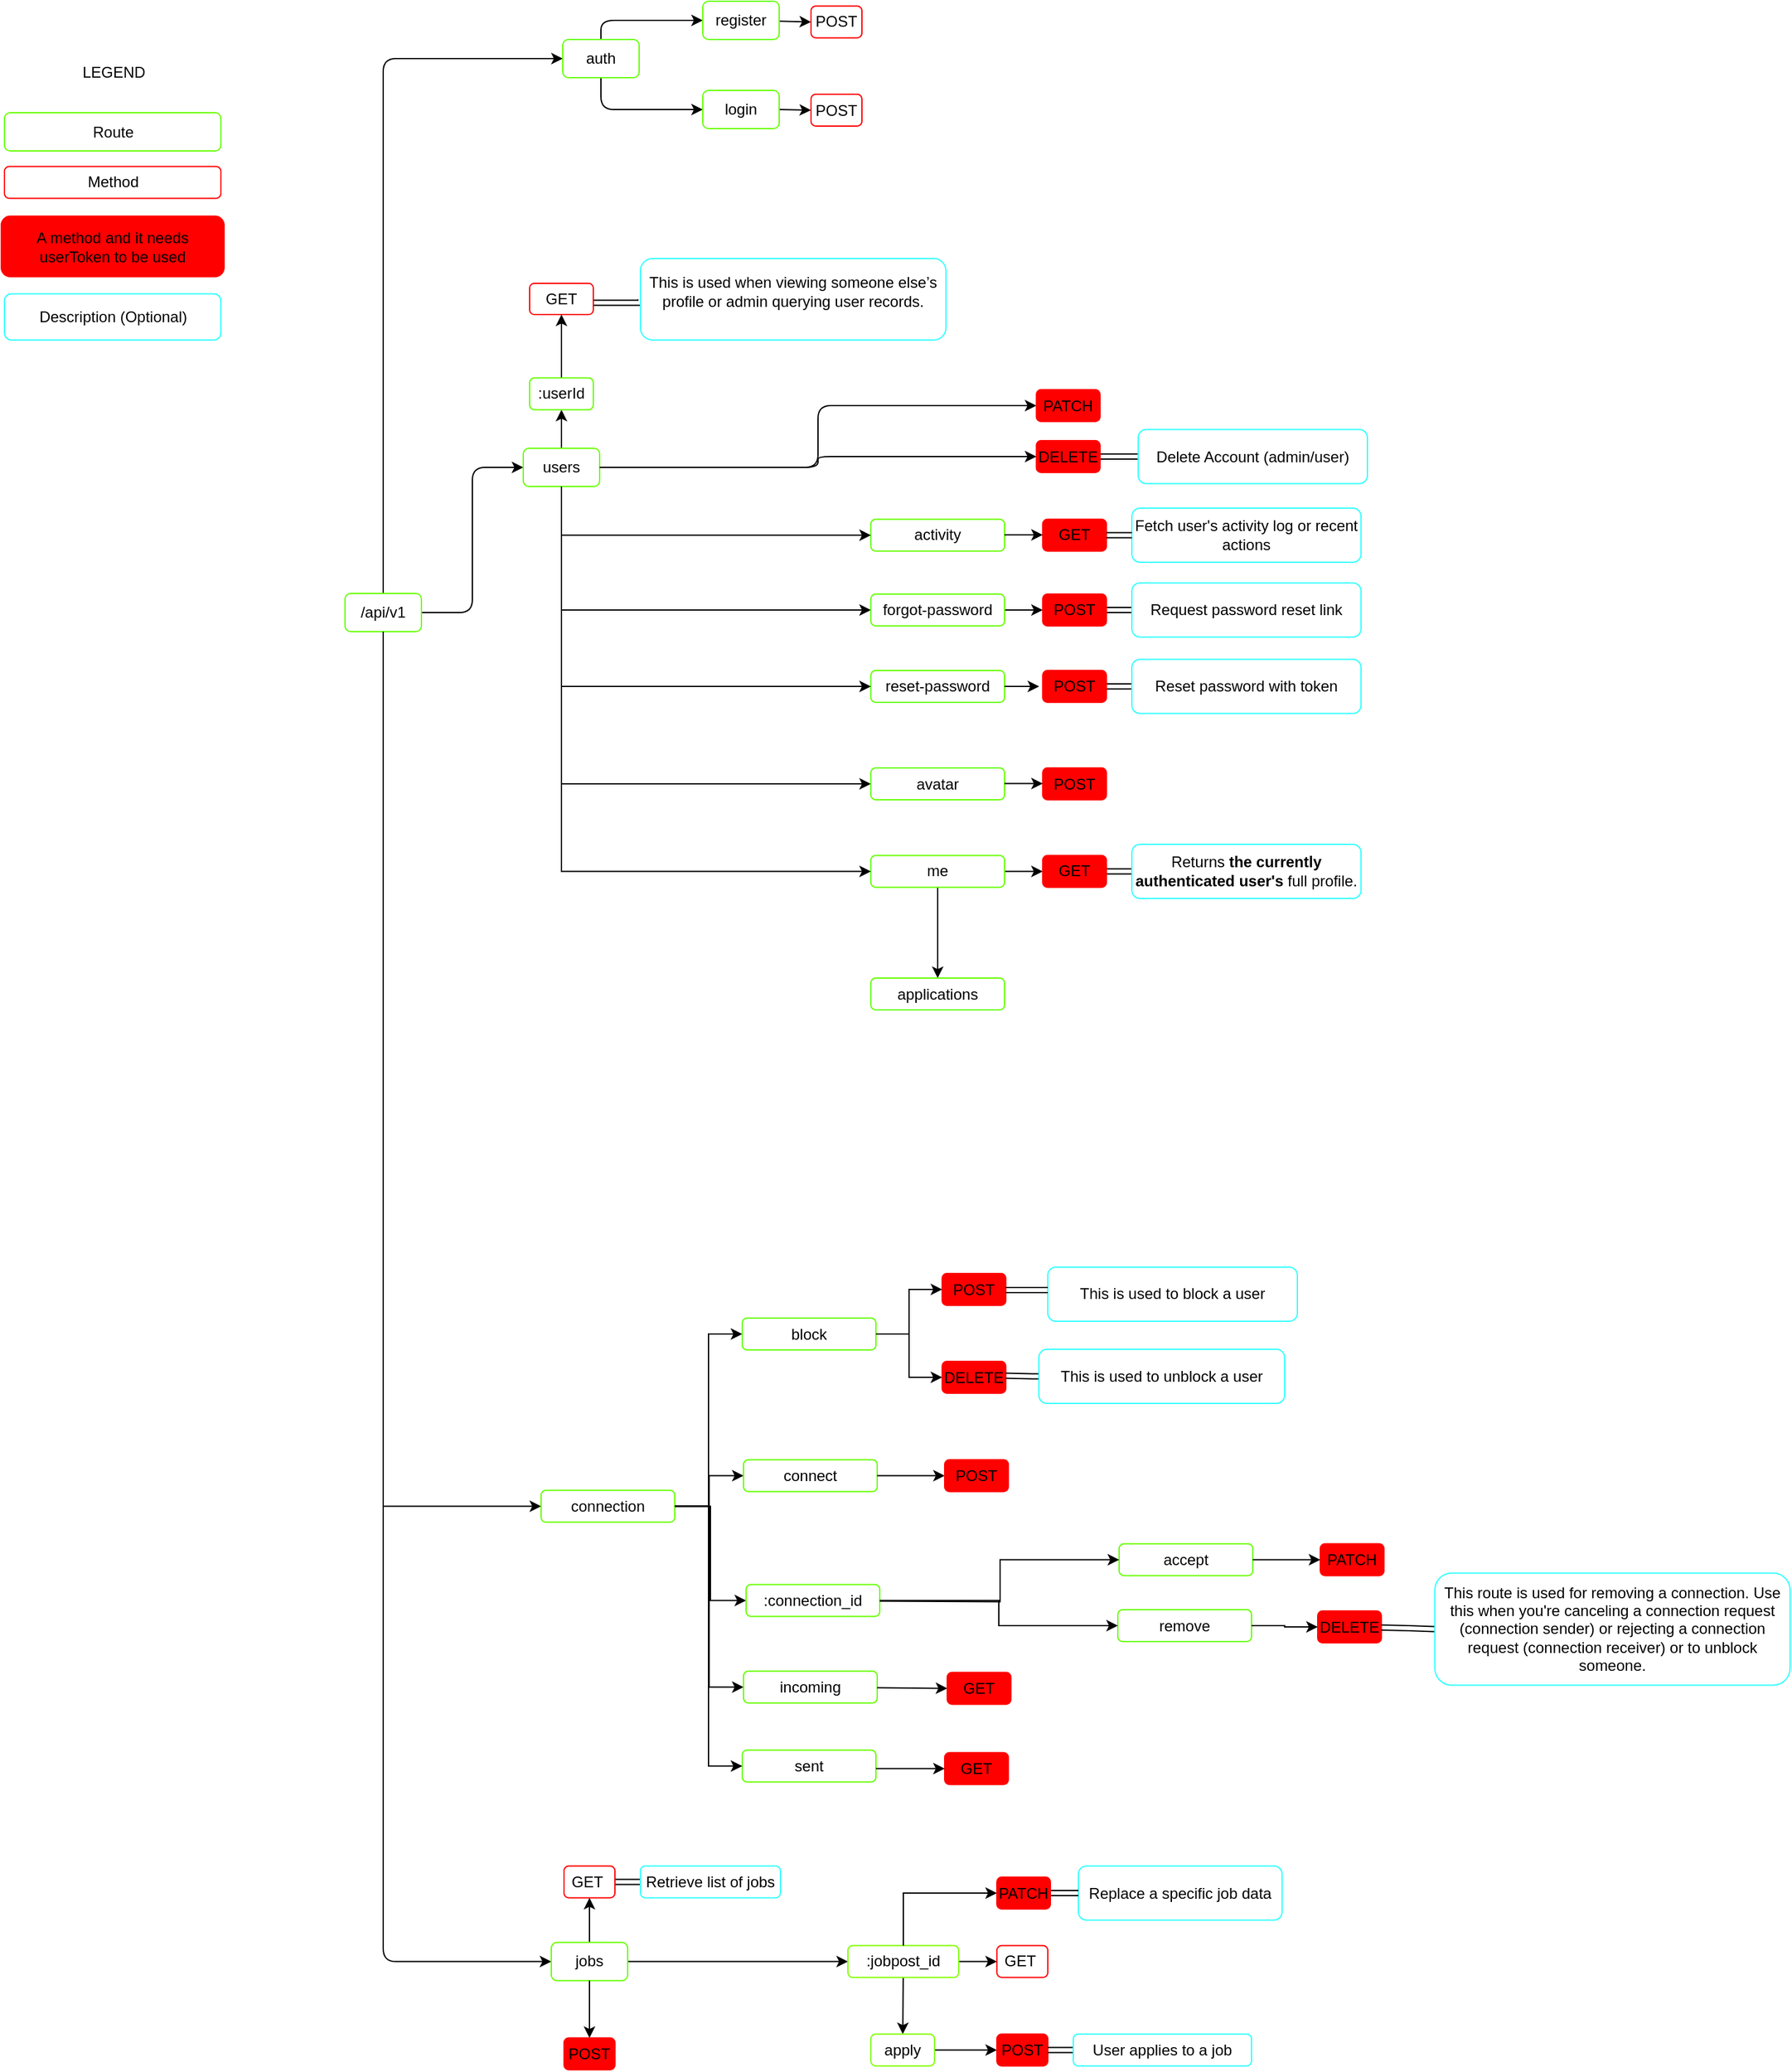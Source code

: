 <mxfile version="28.0.4">
  <diagram id="FDFD36CgAtV6o2mxxV2y" name="v1">
    <mxGraphModel dx="1288" dy="642" grid="0" gridSize="10" guides="1" tooltips="1" connect="1" arrows="1" fold="1" page="1" pageScale="1" pageWidth="1100" pageHeight="850" background="none" math="0" shadow="0">
      <root>
        <mxCell id="0" />
        <mxCell id="1" parent="0" />
        <mxCell id="7" value="" style="edgeStyle=orthogonalEdgeStyle;html=1;fontStyle=0;entryX=0;entryY=0.5;entryDx=0;entryDy=0;" parent="1" source="9" target="10" edge="1">
          <mxGeometry relative="1" as="geometry" />
        </mxCell>
        <mxCell id="8" style="edgeStyle=orthogonalEdgeStyle;html=1;entryX=0;entryY=0.5;entryDx=0;entryDy=0;exitX=0.5;exitY=1;exitDx=0;exitDy=0;fontStyle=0;" parent="1" source="9" target="11" edge="1">
          <mxGeometry relative="1" as="geometry" />
        </mxCell>
        <mxCell id="15" value="" style="edgeStyle=orthogonalEdgeStyle;html=1;exitX=0.5;exitY=0;exitDx=0;exitDy=0;entryX=0;entryY=0.5;entryDx=0;entryDy=0;fontStyle=0;" parent="1" source="9" target="14" edge="1">
          <mxGeometry relative="1" as="geometry" />
        </mxCell>
        <mxCell id="9" value="/api/v1" style="rounded=1;whiteSpace=wrap;html=1;strokeColor=#65FF00;fontStyle=0;" parent="1" vertex="1">
          <mxGeometry x="836" y="1018" width="60" height="30" as="geometry" />
        </mxCell>
        <mxCell id="iW4W0P-OppsEhK05owAz-121" value="" style="edgeStyle=orthogonalEdgeStyle;rounded=0;orthogonalLoop=1;jettySize=auto;html=1;" parent="1" source="10" target="iW4W0P-OppsEhK05owAz-119" edge="1">
          <mxGeometry relative="1" as="geometry" />
        </mxCell>
        <mxCell id="m2tScSyhQQKVC9vZuVkj-111" style="edgeStyle=orthogonalEdgeStyle;rounded=0;orthogonalLoop=1;jettySize=auto;html=1;entryX=0;entryY=0.5;entryDx=0;entryDy=0;exitX=0.5;exitY=1;exitDx=0;exitDy=0;" parent="1" source="9" target="m2tScSyhQQKVC9vZuVkj-110" edge="1">
          <mxGeometry relative="1" as="geometry" />
        </mxCell>
        <mxCell id="10" value="users" style="rounded=1;whiteSpace=wrap;html=1;strokeColor=#65FF00;fontStyle=0;" parent="1" vertex="1">
          <mxGeometry x="976" y="904" width="60" height="30" as="geometry" />
        </mxCell>
        <mxCell id="87" style="edgeStyle=orthogonalEdgeStyle;html=1;entryX=0.5;entryY=1;entryDx=0;entryDy=0;exitX=0.5;exitY=0;exitDx=0;exitDy=0;fontStyle=0;" parent="1" source="11" target="83" edge="1">
          <mxGeometry relative="1" as="geometry" />
        </mxCell>
        <mxCell id="89" style="edgeStyle=orthogonalEdgeStyle;html=1;entryX=0;entryY=0.5;entryDx=0;entryDy=0;fontStyle=0;" parent="1" source="11" target="88" edge="1">
          <mxGeometry relative="1" as="geometry" />
        </mxCell>
        <mxCell id="11" value="jobs" style="rounded=1;whiteSpace=wrap;html=1;strokeColor=#65FF00;fontStyle=0;" parent="1" vertex="1">
          <mxGeometry x="998" y="2077.25" width="60" height="30" as="geometry" />
        </mxCell>
        <mxCell id="59" value="" style="edgeStyle=orthogonalEdgeStyle;html=1;fontStyle=0;exitX=0.5;exitY=0;exitDx=0;exitDy=0;" parent="1" source="14" target="58" edge="1">
          <mxGeometry relative="1" as="geometry" />
        </mxCell>
        <mxCell id="61" value="" style="edgeStyle=orthogonalEdgeStyle;html=1;exitX=0.5;exitY=1;exitDx=0;exitDy=0;entryX=0;entryY=0.5;entryDx=0;entryDy=0;fontStyle=0;" parent="1" source="14" target="60" edge="1">
          <mxGeometry relative="1" as="geometry" />
        </mxCell>
        <mxCell id="14" value="auth" style="rounded=1;whiteSpace=wrap;html=1;strokeColor=#65FF00;fontStyle=0;" parent="1" vertex="1">
          <mxGeometry x="1007" y="583" width="60" height="30" as="geometry" />
        </mxCell>
        <mxCell id="27" style="edgeStyle=orthogonalEdgeStyle;html=1;entryX=0;entryY=0.5;entryDx=0;entryDy=0;exitX=1;exitY=0.5;exitDx=0;exitDy=0;fontStyle=0;" parent="1" source="10" target="24" edge="1">
          <mxGeometry relative="1" as="geometry" />
        </mxCell>
        <mxCell id="Y0pdC-1RMZM0bYmB5sbG-111" style="edgeStyle=orthogonalEdgeStyle;rounded=0;orthogonalLoop=1;jettySize=auto;html=1;entryX=0;entryY=0.5;entryDx=0;entryDy=0;exitX=0.5;exitY=1;exitDx=0;exitDy=0;" parent="1" source="10" target="Y0pdC-1RMZM0bYmB5sbG-110" edge="1">
          <mxGeometry relative="1" as="geometry" />
        </mxCell>
        <mxCell id="iW4W0P-OppsEhK05owAz-115" style="edgeStyle=orthogonalEdgeStyle;rounded=0;orthogonalLoop=1;jettySize=auto;html=1;entryX=0;entryY=0.5;entryDx=0;entryDy=0;exitX=0.5;exitY=1;exitDx=0;exitDy=0;" parent="1" source="10" target="iW4W0P-OppsEhK05owAz-110" edge="1">
          <mxGeometry relative="1" as="geometry" />
        </mxCell>
        <mxCell id="24" value="PATCH" style="whiteSpace=wrap;html=1;rounded=1;strokeColor=#FF0000;fontStyle=0;fillColor=#FF0000;" parent="1" vertex="1">
          <mxGeometry x="1379" y="858" width="50" height="25" as="geometry" />
        </mxCell>
        <mxCell id="Y0pdC-1RMZM0bYmB5sbG-114" value="" style="edgeStyle=orthogonalEdgeStyle;rounded=0;orthogonalLoop=1;jettySize=auto;html=1;shape=link;" parent="1" source="30" target="Y0pdC-1RMZM0bYmB5sbG-113" edge="1">
          <mxGeometry relative="1" as="geometry" />
        </mxCell>
        <mxCell id="30" value="DELETE" style="whiteSpace=wrap;html=1;rounded=1;strokeColor=#FF0000;fontStyle=0;fillColor=#FF0000;" parent="1" vertex="1">
          <mxGeometry x="1379" y="898" width="50" height="25" as="geometry" />
        </mxCell>
        <mxCell id="33" style="edgeStyle=orthogonalEdgeStyle;html=1;entryX=0;entryY=0.5;entryDx=0;entryDy=0;exitX=1;exitY=0.5;exitDx=0;exitDy=0;fontStyle=0;" parent="1" source="10" target="30" edge="1">
          <mxGeometry relative="1" as="geometry">
            <mxPoint x="1271" y="787.75" as="sourcePoint" />
            <mxPoint x="1326" y="822.75" as="targetPoint" />
          </mxGeometry>
        </mxCell>
        <mxCell id="34" value="Route" style="rounded=1;whiteSpace=wrap;html=1;strokeColor=#65FF00;fontStyle=0;flipV=0;" parent="1" vertex="1">
          <mxGeometry x="568.5" y="640.5" width="170" height="30" as="geometry" />
        </mxCell>
        <mxCell id="35" value="&lt;span&gt;Method&lt;/span&gt;" style="whiteSpace=wrap;html=1;rounded=1;strokeColor=#FF0000;fontStyle=0;flipV=0;" parent="1" vertex="1">
          <mxGeometry x="568.5" y="682.75" width="170" height="25" as="geometry" />
        </mxCell>
        <mxCell id="38" value="Description (Optional)" style="whiteSpace=wrap;html=1;rounded=1;strokeColor=#33FFFF;fontStyle=0;flipV=0;" parent="1" vertex="1">
          <mxGeometry x="568.5" y="782.75" width="170" height="36.25" as="geometry" />
        </mxCell>
        <mxCell id="74" style="edgeStyle=none;html=1;entryX=0;entryY=0.5;entryDx=0;entryDy=0;fontStyle=0;" parent="1" source="58" target="63" edge="1">
          <mxGeometry relative="1" as="geometry" />
        </mxCell>
        <mxCell id="58" value="register" style="rounded=1;whiteSpace=wrap;html=1;strokeColor=#65FF00;fontStyle=0;" parent="1" vertex="1">
          <mxGeometry x="1117" y="553" width="60" height="30" as="geometry" />
        </mxCell>
        <mxCell id="75" style="edgeStyle=none;html=1;exitX=1;exitY=0.5;exitDx=0;exitDy=0;entryX=0;entryY=0.5;entryDx=0;entryDy=0;fontStyle=0;" parent="1" source="60" target="71" edge="1">
          <mxGeometry relative="1" as="geometry" />
        </mxCell>
        <mxCell id="60" value="login" style="rounded=1;whiteSpace=wrap;html=1;strokeColor=#65FF00;fontStyle=0;" parent="1" vertex="1">
          <mxGeometry x="1117" y="623" width="60" height="30" as="geometry" />
        </mxCell>
        <mxCell id="63" value="&lt;span&gt;POST&lt;/span&gt;" style="whiteSpace=wrap;html=1;rounded=1;strokeColor=#FF0000;fontStyle=0;" parent="1" vertex="1">
          <mxGeometry x="1202" y="556.75" width="40" height="25" as="geometry" />
        </mxCell>
        <mxCell id="71" value="&lt;span&gt;POST&lt;/span&gt;" style="whiteSpace=wrap;html=1;rounded=1;strokeColor=#FF0000;fontStyle=0;" parent="1" vertex="1">
          <mxGeometry x="1202" y="626" width="40" height="25" as="geometry" />
        </mxCell>
        <mxCell id="76" value="&lt;span&gt;A method and it needs userToken to be used&lt;/span&gt;" style="whiteSpace=wrap;html=1;rounded=1;strokeColor=#FF0000;fillColor=#FF0000;fontStyle=0;flipV=0;" parent="1" vertex="1">
          <mxGeometry x="566" y="721.75" width="175" height="47.5" as="geometry" />
        </mxCell>
        <mxCell id="82" value="" style="edgeStyle=none;html=1;shape=link;fontStyle=0;" parent="1" source="83" target="84" edge="1">
          <mxGeometry relative="1" as="geometry" />
        </mxCell>
        <mxCell id="83" value="&lt;span&gt;GET&amp;nbsp;&lt;/span&gt;" style="whiteSpace=wrap;html=1;rounded=1;strokeColor=#FF0000;fontStyle=0;" parent="1" vertex="1">
          <mxGeometry x="1008" y="2017.25" width="40" height="25" as="geometry" />
        </mxCell>
        <mxCell id="84" value="Retrieve list of jobs" style="whiteSpace=wrap;html=1;rounded=1;strokeColor=#33FFFF;fontStyle=0;" parent="1" vertex="1">
          <mxGeometry x="1068" y="2017.25" width="110" height="25" as="geometry" />
        </mxCell>
        <mxCell id="94" style="edgeStyle=none;html=1;entryX=0;entryY=0.5;entryDx=0;entryDy=0;fontStyle=0;" parent="1" source="88" target="92" edge="1">
          <mxGeometry relative="1" as="geometry" />
        </mxCell>
        <mxCell id="106" value="" style="edgeStyle=none;html=1;fontStyle=0;" parent="1" source="88" target="104" edge="1">
          <mxGeometry relative="1" as="geometry" />
        </mxCell>
        <mxCell id="88" value="&lt;span&gt;:jobpost_id&lt;/span&gt;" style="whiteSpace=wrap;html=1;rounded=1;strokeColor=#80FF00;fontStyle=0;" parent="1" vertex="1">
          <mxGeometry x="1231" y="2079.75" width="87" height="25" as="geometry" />
        </mxCell>
        <mxCell id="92" value="&lt;span&gt;GET&amp;nbsp;&lt;/span&gt;" style="whiteSpace=wrap;html=1;rounded=1;strokeColor=#FF0000;fontStyle=0;" parent="1" vertex="1">
          <mxGeometry x="1348" y="2079.75" width="40" height="25" as="geometry" />
        </mxCell>
        <mxCell id="110" value="" style="edgeStyle=none;html=1;entryX=0;entryY=0.5;entryDx=0;entryDy=0;" parent="1" source="104" target="107" edge="1">
          <mxGeometry relative="1" as="geometry" />
        </mxCell>
        <mxCell id="104" value="apply" style="whiteSpace=wrap;html=1;rounded=1;strokeColor=#80FF00;fontStyle=0;" parent="1" vertex="1">
          <mxGeometry x="1249" y="2149.25" width="50" height="25" as="geometry" />
        </mxCell>
        <mxCell id="107" value="&lt;span&gt;POST&lt;/span&gt;" style="whiteSpace=wrap;html=1;rounded=1;strokeColor=#FF0000;fontStyle=0;fillColor=#FF0000;" parent="1" vertex="1">
          <mxGeometry x="1348" y="2149.25" width="40" height="25" as="geometry" />
        </mxCell>
        <mxCell id="108" value="" style="edgeStyle=none;html=1;shape=link;fontStyle=0;" parent="1" source="107" target="109" edge="1">
          <mxGeometry relative="1" as="geometry" />
        </mxCell>
        <mxCell id="109" value="User applies to a job" style="whiteSpace=wrap;html=1;rounded=1;strokeColor=#33FFFF;fontStyle=0;" parent="1" vertex="1">
          <mxGeometry x="1408" y="2149.25" width="140" height="25" as="geometry" />
        </mxCell>
        <mxCell id="XLNQ2adCplrDvRkqyqyV-127" value="LEGEND" style="text;html=1;align=center;verticalAlign=middle;resizable=0;points=[];autosize=1;strokeColor=none;fillColor=none;" parent="1" vertex="1">
          <mxGeometry x="618.5" y="594" width="70" height="30" as="geometry" />
        </mxCell>
        <mxCell id="Y0pdC-1RMZM0bYmB5sbG-129" style="edgeStyle=orthogonalEdgeStyle;rounded=0;orthogonalLoop=1;jettySize=auto;html=1;exitX=1;exitY=0.5;exitDx=0;exitDy=0;entryX=0;entryY=0.5;entryDx=0;entryDy=0;" parent="1" source="Y0pdC-1RMZM0bYmB5sbG-110" target="Y0pdC-1RMZM0bYmB5sbG-120" edge="1">
          <mxGeometry relative="1" as="geometry" />
        </mxCell>
        <mxCell id="Y0pdC-1RMZM0bYmB5sbG-110" value="forgot-password" style="whiteSpace=wrap;html=1;rounded=1;strokeColor=#65FF00;fontStyle=0;" parent="1" vertex="1">
          <mxGeometry x="1249" y="1018.5" width="105" height="25" as="geometry" />
        </mxCell>
        <mxCell id="Y0pdC-1RMZM0bYmB5sbG-113" value="Delete Account (admin/user)" style="whiteSpace=wrap;html=1;rounded=1;strokeColor=#33FFFF;fontStyle=0;" parent="1" vertex="1">
          <mxGeometry x="1459" y="889.25" width="180" height="42.5" as="geometry" />
        </mxCell>
        <mxCell id="Y0pdC-1RMZM0bYmB5sbG-115" value="reset-password" style="whiteSpace=wrap;html=1;rounded=1;strokeColor=#65FF00;fontStyle=0;" parent="1" vertex="1">
          <mxGeometry x="1249" y="1078.5" width="105" height="25" as="geometry" />
        </mxCell>
        <mxCell id="Y0pdC-1RMZM0bYmB5sbG-116" style="edgeStyle=orthogonalEdgeStyle;rounded=0;orthogonalLoop=1;jettySize=auto;html=1;entryX=0;entryY=0.5;entryDx=0;entryDy=0;exitX=0.5;exitY=1;exitDx=0;exitDy=0;" parent="1" source="10" target="Y0pdC-1RMZM0bYmB5sbG-115" edge="1">
          <mxGeometry relative="1" as="geometry">
            <mxPoint x="1236" y="787" as="sourcePoint" />
          </mxGeometry>
        </mxCell>
        <mxCell id="Y0pdC-1RMZM0bYmB5sbG-132" style="edgeStyle=orthogonalEdgeStyle;rounded=0;orthogonalLoop=1;jettySize=auto;html=1;entryX=0;entryY=0.5;entryDx=0;entryDy=0;" parent="1" source="Y0pdC-1RMZM0bYmB5sbG-117" target="Y0pdC-1RMZM0bYmB5sbG-126" edge="1">
          <mxGeometry relative="1" as="geometry" />
        </mxCell>
        <mxCell id="0CuHHsME7tVrbYeCwLk--166" value="" style="edgeStyle=orthogonalEdgeStyle;rounded=0;orthogonalLoop=1;jettySize=auto;html=1;" edge="1" parent="1" source="Y0pdC-1RMZM0bYmB5sbG-117" target="0CuHHsME7tVrbYeCwLk--165">
          <mxGeometry relative="1" as="geometry" />
        </mxCell>
        <mxCell id="Y0pdC-1RMZM0bYmB5sbG-117" value="me" style="whiteSpace=wrap;html=1;rounded=1;strokeColor=#65FF00;fontStyle=0;" parent="1" vertex="1">
          <mxGeometry x="1249" y="1223.75" width="105" height="25" as="geometry" />
        </mxCell>
        <mxCell id="Y0pdC-1RMZM0bYmB5sbG-118" style="edgeStyle=orthogonalEdgeStyle;rounded=0;orthogonalLoop=1;jettySize=auto;html=1;entryX=0;entryY=0.5;entryDx=0;entryDy=0;exitX=0.5;exitY=1;exitDx=0;exitDy=0;" parent="1" source="10" target="Y0pdC-1RMZM0bYmB5sbG-117" edge="1">
          <mxGeometry relative="1" as="geometry">
            <mxPoint x="1226" y="834" as="sourcePoint" />
          </mxGeometry>
        </mxCell>
        <mxCell id="Y0pdC-1RMZM0bYmB5sbG-119" value="" style="edgeStyle=orthogonalEdgeStyle;rounded=0;orthogonalLoop=1;jettySize=auto;html=1;shape=link;" parent="1" source="Y0pdC-1RMZM0bYmB5sbG-120" target="Y0pdC-1RMZM0bYmB5sbG-121" edge="1">
          <mxGeometry relative="1" as="geometry" />
        </mxCell>
        <mxCell id="Y0pdC-1RMZM0bYmB5sbG-120" value="POST" style="whiteSpace=wrap;html=1;rounded=1;strokeColor=#FF0000;fontStyle=0;fillColor=#FF0000;" parent="1" vertex="1">
          <mxGeometry x="1384" y="1018.5" width="50" height="25" as="geometry" />
        </mxCell>
        <mxCell id="Y0pdC-1RMZM0bYmB5sbG-121" value="Request password reset link" style="whiteSpace=wrap;html=1;rounded=1;strokeColor=#33FFFF;fontStyle=0;" parent="1" vertex="1">
          <mxGeometry x="1454" y="1009.75" width="180" height="42.5" as="geometry" />
        </mxCell>
        <mxCell id="Y0pdC-1RMZM0bYmB5sbG-122" value="" style="edgeStyle=orthogonalEdgeStyle;rounded=0;orthogonalLoop=1;jettySize=auto;html=1;shape=link;" parent="1" source="Y0pdC-1RMZM0bYmB5sbG-123" target="Y0pdC-1RMZM0bYmB5sbG-124" edge="1">
          <mxGeometry relative="1" as="geometry" />
        </mxCell>
        <mxCell id="Y0pdC-1RMZM0bYmB5sbG-123" value="POST" style="whiteSpace=wrap;html=1;rounded=1;strokeColor=#FF0000;fontStyle=0;fillColor=#FF0000;" parent="1" vertex="1">
          <mxGeometry x="1384" y="1078.5" width="50" height="25" as="geometry" />
        </mxCell>
        <mxCell id="Y0pdC-1RMZM0bYmB5sbG-124" value="&lt;table&gt;&lt;tbody&gt;&lt;tr data-end=&quot;2003&quot; data-start=&quot;1920&quot;&gt;&lt;td data-end=&quot;2003&quot; data-start=&quot;1960&quot; data-col-size=&quot;md&quot;&gt;Reset password with token&lt;/td&gt;&lt;/tr&gt;&lt;/tbody&gt;&lt;/table&gt;" style="whiteSpace=wrap;html=1;rounded=1;strokeColor=#33FFFF;fontStyle=0;" parent="1" vertex="1">
          <mxGeometry x="1454" y="1069.75" width="180" height="42.5" as="geometry" />
        </mxCell>
        <mxCell id="Y0pdC-1RMZM0bYmB5sbG-125" value="" style="edgeStyle=orthogonalEdgeStyle;rounded=0;orthogonalLoop=1;jettySize=auto;html=1;shape=link;" parent="1" source="Y0pdC-1RMZM0bYmB5sbG-126" target="Y0pdC-1RMZM0bYmB5sbG-127" edge="1">
          <mxGeometry relative="1" as="geometry" />
        </mxCell>
        <mxCell id="Y0pdC-1RMZM0bYmB5sbG-126" value="GET" style="whiteSpace=wrap;html=1;rounded=1;strokeColor=#FF0000;fontStyle=0;fillColor=#FF0000;" parent="1" vertex="1">
          <mxGeometry x="1384" y="1223.75" width="50" height="25" as="geometry" />
        </mxCell>
        <mxCell id="Y0pdC-1RMZM0bYmB5sbG-127" value="&lt;p data-end=&quot;313&quot; data-start=&quot;238&quot;&gt;Returns &lt;strong data-end=&quot;299&quot; data-start=&quot;261&quot;&gt;the currently authenticated user&#39;s&lt;/strong&gt; full profile.&lt;/p&gt;&lt;p data-end=&quot;421&quot; data-start=&quot;315&quot;&gt;&lt;/p&gt;" style="whiteSpace=wrap;html=1;rounded=1;strokeColor=#33FFFF;fontStyle=0;" parent="1" vertex="1">
          <mxGeometry x="1454" y="1215" width="180" height="42.5" as="geometry" />
        </mxCell>
        <mxCell id="Y0pdC-1RMZM0bYmB5sbG-130" style="edgeStyle=orthogonalEdgeStyle;rounded=0;orthogonalLoop=1;jettySize=auto;html=1;exitX=1;exitY=0.5;exitDx=0;exitDy=0;entryX=-0.056;entryY=0.528;entryDx=0;entryDy=0;entryPerimeter=0;" parent="1" source="Y0pdC-1RMZM0bYmB5sbG-115" target="Y0pdC-1RMZM0bYmB5sbG-123" edge="1">
          <mxGeometry relative="1" as="geometry" />
        </mxCell>
        <mxCell id="Y0pdC-1RMZM0bYmB5sbG-135" value="activity" style="whiteSpace=wrap;html=1;rounded=1;strokeColor=#65FF00;fontStyle=0;" parent="1" vertex="1">
          <mxGeometry x="1249" y="959.75" width="105" height="25" as="geometry" />
        </mxCell>
        <mxCell id="Y0pdC-1RMZM0bYmB5sbG-136" style="edgeStyle=orthogonalEdgeStyle;rounded=0;orthogonalLoop=1;jettySize=auto;html=1;entryX=0;entryY=0.5;entryDx=0;entryDy=0;exitX=0.5;exitY=1;exitDx=0;exitDy=0;" parent="1" source="10" target="Y0pdC-1RMZM0bYmB5sbG-135" edge="1">
          <mxGeometry relative="1" as="geometry">
            <mxPoint x="1236" y="787" as="sourcePoint" />
          </mxGeometry>
        </mxCell>
        <mxCell id="Y0pdC-1RMZM0bYmB5sbG-137" value="GET" style="whiteSpace=wrap;html=1;rounded=1;strokeColor=#FF0000;fontStyle=0;fillColor=#FF0000;" parent="1" vertex="1">
          <mxGeometry x="1384" y="959.75" width="50" height="25" as="geometry" />
        </mxCell>
        <mxCell id="Y0pdC-1RMZM0bYmB5sbG-138" value="Fetch user&#39;s activity log or recent actions" style="whiteSpace=wrap;html=1;rounded=1;strokeColor=#33FFFF;fontStyle=0;" parent="1" vertex="1">
          <mxGeometry x="1454" y="951" width="180" height="42.5" as="geometry" />
        </mxCell>
        <mxCell id="Y0pdC-1RMZM0bYmB5sbG-139" value="" style="edgeStyle=orthogonalEdgeStyle;rounded=0;orthogonalLoop=1;jettySize=auto;html=1;shape=link;" parent="1" source="Y0pdC-1RMZM0bYmB5sbG-137" target="Y0pdC-1RMZM0bYmB5sbG-138" edge="1">
          <mxGeometry relative="1" as="geometry" />
        </mxCell>
        <mxCell id="Y0pdC-1RMZM0bYmB5sbG-140" style="edgeStyle=orthogonalEdgeStyle;rounded=0;orthogonalLoop=1;jettySize=auto;html=1;exitX=1;exitY=0.5;exitDx=0;exitDy=0;entryX=0;entryY=0.5;entryDx=0;entryDy=0;" parent="1" target="Y0pdC-1RMZM0bYmB5sbG-137" edge="1">
          <mxGeometry relative="1" as="geometry">
            <mxPoint x="1354" y="972" as="sourcePoint" />
          </mxGeometry>
        </mxCell>
        <mxCell id="iW4W0P-OppsEhK05owAz-110" value="avatar" style="whiteSpace=wrap;html=1;rounded=1;strokeColor=#65FF00;fontStyle=0;" parent="1" vertex="1">
          <mxGeometry x="1249" y="1155" width="105" height="25" as="geometry" />
        </mxCell>
        <mxCell id="iW4W0P-OppsEhK05owAz-111" value="POST" style="whiteSpace=wrap;html=1;rounded=1;strokeColor=#FF0000;fontStyle=0;fillColor=#FF0000;" parent="1" vertex="1">
          <mxGeometry x="1384" y="1155" width="50" height="25" as="geometry" />
        </mxCell>
        <mxCell id="iW4W0P-OppsEhK05owAz-112" style="edgeStyle=orthogonalEdgeStyle;rounded=0;orthogonalLoop=1;jettySize=auto;html=1;entryX=0;entryY=0.5;entryDx=0;entryDy=0;" parent="1" target="iW4W0P-OppsEhK05owAz-111" edge="1">
          <mxGeometry relative="1" as="geometry">
            <mxPoint x="1354" y="1167.25" as="sourcePoint" />
          </mxGeometry>
        </mxCell>
        <mxCell id="iW4W0P-OppsEhK05owAz-116" value="" style="edgeStyle=orthogonalEdgeStyle;rounded=0;orthogonalLoop=1;jettySize=auto;html=1;shape=link;entryX=0;entryY=0.5;entryDx=0;entryDy=0;exitX=1;exitY=0.621;exitDx=0;exitDy=0;exitPerimeter=0;" parent="1" source="iW4W0P-OppsEhK05owAz-118" target="iW4W0P-OppsEhK05owAz-117" edge="1">
          <mxGeometry relative="1" as="geometry">
            <mxPoint x="1016" y="821.5" as="sourcePoint" />
          </mxGeometry>
        </mxCell>
        <mxCell id="iW4W0P-OppsEhK05owAz-117" value="This is used when&amp;nbsp;&lt;span style=&quot;color: light-dark(rgb(0, 0, 0), rgb(255, 255, 255)); background-color: transparent;&quot;&gt;viewing someone else’s profile or admin querying user records.&lt;/span&gt;&lt;p data-end=&quot;1133&quot; data-start=&quot;1093&quot;&gt;&lt;/p&gt;" style="whiteSpace=wrap;html=1;rounded=1;strokeColor=#33FFFF;fontStyle=0;" parent="1" vertex="1">
          <mxGeometry x="1068" y="755" width="240" height="64" as="geometry" />
        </mxCell>
        <mxCell id="iW4W0P-OppsEhK05owAz-118" value="GET" style="whiteSpace=wrap;html=1;rounded=1;strokeColor=#FF0000;fontStyle=0;" parent="1" vertex="1">
          <mxGeometry x="981" y="774.5" width="50" height="24.5" as="geometry" />
        </mxCell>
        <mxCell id="iW4W0P-OppsEhK05owAz-122" value="" style="edgeStyle=orthogonalEdgeStyle;rounded=0;orthogonalLoop=1;jettySize=auto;html=1;" parent="1" source="iW4W0P-OppsEhK05owAz-119" target="iW4W0P-OppsEhK05owAz-118" edge="1">
          <mxGeometry relative="1" as="geometry" />
        </mxCell>
        <mxCell id="iW4W0P-OppsEhK05owAz-119" value=":userId" style="whiteSpace=wrap;html=1;rounded=1;strokeColor=#65FF00;fontStyle=0;" parent="1" vertex="1">
          <mxGeometry x="981" y="848.75" width="50" height="25" as="geometry" />
        </mxCell>
        <mxCell id="haLQKfFFl5RIzy_8Wnj9-124" style="edgeStyle=orthogonalEdgeStyle;rounded=0;orthogonalLoop=1;jettySize=auto;html=1;entryX=0;entryY=0.5;entryDx=0;entryDy=0;" parent="1" source="m2tScSyhQQKVC9vZuVkj-110" target="haLQKfFFl5RIzy_8Wnj9-121" edge="1">
          <mxGeometry relative="1" as="geometry" />
        </mxCell>
        <mxCell id="haLQKfFFl5RIzy_8Wnj9-125" style="edgeStyle=orthogonalEdgeStyle;rounded=0;orthogonalLoop=1;jettySize=auto;html=1;entryX=0;entryY=0.5;entryDx=0;entryDy=0;" parent="1" source="m2tScSyhQQKVC9vZuVkj-110" target="haLQKfFFl5RIzy_8Wnj9-114" edge="1">
          <mxGeometry relative="1" as="geometry" />
        </mxCell>
        <mxCell id="m2tScSyhQQKVC9vZuVkj-110" value="connection" style="whiteSpace=wrap;html=1;rounded=1;strokeColor=#65FF00;fontStyle=0;" parent="1" vertex="1">
          <mxGeometry x="990" y="1722.25" width="105" height="25" as="geometry" />
        </mxCell>
        <mxCell id="haLQKfFFl5RIzy_8Wnj9-149" style="edgeStyle=orthogonalEdgeStyle;rounded=0;orthogonalLoop=1;jettySize=auto;html=1;entryX=0;entryY=0.5;entryDx=0;entryDy=0;exitX=1;exitY=0.5;exitDx=0;exitDy=0;" parent="1" source="m2tScSyhQQKVC9vZuVkj-110" target="haLQKfFFl5RIzy_8Wnj9-148" edge="1">
          <mxGeometry relative="1" as="geometry">
            <mxPoint x="1256.0" y="1688.774" as="sourcePoint" />
          </mxGeometry>
        </mxCell>
        <mxCell id="haLQKfFFl5RIzy_8Wnj9-114" value=":connection_id" style="whiteSpace=wrap;html=1;rounded=1;strokeColor=#65FF00;fontStyle=0;" parent="1" vertex="1">
          <mxGeometry x="1151" y="1796.25" width="105" height="25" as="geometry" />
        </mxCell>
        <mxCell id="haLQKfFFl5RIzy_8Wnj9-121" value="incoming" style="whiteSpace=wrap;html=1;rounded=1;strokeColor=#65FF00;fontStyle=0;" parent="1" vertex="1">
          <mxGeometry x="1149" y="1864.25" width="105" height="25" as="geometry" />
        </mxCell>
        <mxCell id="haLQKfFFl5RIzy_8Wnj9-127" style="edgeStyle=orthogonalEdgeStyle;rounded=0;orthogonalLoop=1;jettySize=auto;html=1;entryX=0;entryY=0.5;entryDx=0;entryDy=0;exitX=1;exitY=0.5;exitDx=0;exitDy=0;" parent="1" source="m2tScSyhQQKVC9vZuVkj-110" target="haLQKfFFl5RIzy_8Wnj9-128" edge="1">
          <mxGeometry relative="1" as="geometry">
            <mxPoint x="1098" y="1676.25" as="sourcePoint" />
          </mxGeometry>
        </mxCell>
        <mxCell id="haLQKfFFl5RIzy_8Wnj9-128" value="connect" style="whiteSpace=wrap;html=1;rounded=1;strokeColor=#65FF00;fontStyle=0;" parent="1" vertex="1">
          <mxGeometry x="1149" y="1698.25" width="105" height="25" as="geometry" />
        </mxCell>
        <mxCell id="haLQKfFFl5RIzy_8Wnj9-136" value="sent" style="whiteSpace=wrap;html=1;rounded=1;strokeColor=#65FF00;fontStyle=0;" parent="1" vertex="1">
          <mxGeometry x="1148" y="1926.25" width="105" height="25" as="geometry" />
        </mxCell>
        <mxCell id="haLQKfFFl5RIzy_8Wnj9-137" style="edgeStyle=orthogonalEdgeStyle;rounded=0;orthogonalLoop=1;jettySize=auto;html=1;entryX=0;entryY=0.5;entryDx=0;entryDy=0;exitX=1;exitY=0.5;exitDx=0;exitDy=0;" parent="1" source="m2tScSyhQQKVC9vZuVkj-110" target="haLQKfFFl5RIzy_8Wnj9-136" edge="1">
          <mxGeometry relative="1" as="geometry">
            <mxPoint x="1094" y="1815.76" as="sourcePoint" />
          </mxGeometry>
        </mxCell>
        <mxCell id="haLQKfFFl5RIzy_8Wnj9-138" value="accept" style="whiteSpace=wrap;html=1;rounded=1;strokeColor=#65FF00;fontStyle=0;" parent="1" vertex="1">
          <mxGeometry x="1444" y="1764.25" width="105" height="25" as="geometry" />
        </mxCell>
        <mxCell id="haLQKfFFl5RIzy_8Wnj9-139" style="edgeStyle=orthogonalEdgeStyle;rounded=0;orthogonalLoop=1;jettySize=auto;html=1;entryX=0;entryY=0.5;entryDx=0;entryDy=0;" parent="1" target="haLQKfFFl5RIzy_8Wnj9-138" edge="1">
          <mxGeometry relative="1" as="geometry">
            <mxPoint x="1256" y="1809.25" as="sourcePoint" />
          </mxGeometry>
        </mxCell>
        <mxCell id="haLQKfFFl5RIzy_8Wnj9-145" value="remove" style="whiteSpace=wrap;html=1;rounded=1;strokeColor=#65FF00;fontStyle=0;" parent="1" vertex="1">
          <mxGeometry x="1443" y="1816" width="105" height="25" as="geometry" />
        </mxCell>
        <mxCell id="haLQKfFFl5RIzy_8Wnj9-146" style="edgeStyle=orthogonalEdgeStyle;rounded=0;orthogonalLoop=1;jettySize=auto;html=1;entryX=0;entryY=0.5;entryDx=0;entryDy=0;exitX=1;exitY=0.5;exitDx=0;exitDy=0;" parent="1" source="haLQKfFFl5RIzy_8Wnj9-114" target="haLQKfFFl5RIzy_8Wnj9-145" edge="1">
          <mxGeometry relative="1" as="geometry">
            <mxPoint x="1254" y="1863.78" as="sourcePoint" />
          </mxGeometry>
        </mxCell>
        <mxCell id="haLQKfFFl5RIzy_8Wnj9-181" style="edgeStyle=orthogonalEdgeStyle;rounded=0;orthogonalLoop=1;jettySize=auto;html=1;entryX=0;entryY=0.5;entryDx=0;entryDy=0;" parent="1" source="haLQKfFFl5RIzy_8Wnj9-148" target="haLQKfFFl5RIzy_8Wnj9-179" edge="1">
          <mxGeometry relative="1" as="geometry">
            <mxPoint x="1305" y="1610.5" as="targetPoint" />
          </mxGeometry>
        </mxCell>
        <mxCell id="haLQKfFFl5RIzy_8Wnj9-148" value="block" style="whiteSpace=wrap;html=1;rounded=1;strokeColor=#65FF00;fontStyle=0;" parent="1" vertex="1">
          <mxGeometry x="1148" y="1587" width="105" height="25" as="geometry" />
        </mxCell>
        <mxCell id="haLQKfFFl5RIzy_8Wnj9-150" style="edgeStyle=orthogonalEdgeStyle;rounded=0;orthogonalLoop=1;jettySize=auto;html=1;entryX=0;entryY=0.5;entryDx=0;entryDy=0;exitX=1;exitY=0.5;exitDx=0;exitDy=0;" parent="1" source="haLQKfFFl5RIzy_8Wnj9-128" target="haLQKfFFl5RIzy_8Wnj9-151" edge="1">
          <mxGeometry relative="1" as="geometry">
            <mxPoint x="1277" y="1710.5" as="sourcePoint" />
          </mxGeometry>
        </mxCell>
        <mxCell id="haLQKfFFl5RIzy_8Wnj9-151" value="POST" style="whiteSpace=wrap;html=1;rounded=1;strokeColor=#FF0000;fontStyle=0;fillColor=#FF0000;" parent="1" vertex="1">
          <mxGeometry x="1307" y="1698.25" width="50" height="25" as="geometry" />
        </mxCell>
        <mxCell id="haLQKfFFl5RIzy_8Wnj9-153" style="edgeStyle=orthogonalEdgeStyle;rounded=0;orthogonalLoop=1;jettySize=auto;html=1;entryX=0;entryY=0.5;entryDx=0;entryDy=0;" parent="1" target="haLQKfFFl5RIzy_8Wnj9-154" edge="1">
          <mxGeometry relative="1" as="geometry">
            <mxPoint x="1254" y="1877.25" as="sourcePoint" />
          </mxGeometry>
        </mxCell>
        <mxCell id="haLQKfFFl5RIzy_8Wnj9-154" value="GET" style="whiteSpace=wrap;html=1;rounded=1;strokeColor=#FF0000;fontStyle=0;fillColor=#FF0000;" parent="1" vertex="1">
          <mxGeometry x="1309" y="1865.25" width="50" height="25" as="geometry" />
        </mxCell>
        <mxCell id="haLQKfFFl5RIzy_8Wnj9-157" value="GET" style="whiteSpace=wrap;html=1;rounded=1;strokeColor=#FF0000;fontStyle=0;fillColor=#FF0000;" parent="1" vertex="1">
          <mxGeometry x="1307" y="1928.25" width="50" height="25" as="geometry" />
        </mxCell>
        <mxCell id="haLQKfFFl5RIzy_8Wnj9-158" style="edgeStyle=orthogonalEdgeStyle;rounded=0;orthogonalLoop=1;jettySize=auto;html=1;entryX=0;entryY=0.5;entryDx=0;entryDy=0;exitX=1;exitY=0.58;exitDx=0;exitDy=0;exitPerimeter=0;" parent="1" source="haLQKfFFl5RIzy_8Wnj9-136" target="haLQKfFFl5RIzy_8Wnj9-157" edge="1">
          <mxGeometry relative="1" as="geometry">
            <mxPoint x="1253" y="1941.25" as="sourcePoint" />
          </mxGeometry>
        </mxCell>
        <mxCell id="haLQKfFFl5RIzy_8Wnj9-159" value="POST" style="whiteSpace=wrap;html=1;rounded=1;strokeColor=#FF0000;fontStyle=0;fillColor=#FF0000;" parent="1" vertex="1">
          <mxGeometry x="1305" y="1552" width="50" height="25" as="geometry" />
        </mxCell>
        <mxCell id="haLQKfFFl5RIzy_8Wnj9-160" style="edgeStyle=orthogonalEdgeStyle;rounded=0;orthogonalLoop=1;jettySize=auto;html=1;entryX=0;entryY=0.5;entryDx=0;entryDy=0;exitX=1;exitY=0.5;exitDx=0;exitDy=0;" parent="1" source="haLQKfFFl5RIzy_8Wnj9-148" target="haLQKfFFl5RIzy_8Wnj9-159" edge="1">
          <mxGeometry relative="1" as="geometry">
            <mxPoint x="1255" y="1601" as="sourcePoint" />
          </mxGeometry>
        </mxCell>
        <mxCell id="haLQKfFFl5RIzy_8Wnj9-161" value="PATCH" style="whiteSpace=wrap;html=1;rounded=1;strokeColor=#FF0000;fontStyle=0;fillColor=#FF0000;" parent="1" vertex="1">
          <mxGeometry x="1602" y="1764.25" width="50" height="25" as="geometry" />
        </mxCell>
        <mxCell id="haLQKfFFl5RIzy_8Wnj9-162" style="edgeStyle=orthogonalEdgeStyle;rounded=0;orthogonalLoop=1;jettySize=auto;html=1;entryX=0;entryY=0.5;entryDx=0;entryDy=0;exitX=1;exitY=0.5;exitDx=0;exitDy=0;" parent="1" source="haLQKfFFl5RIzy_8Wnj9-138" target="haLQKfFFl5RIzy_8Wnj9-161" edge="1">
          <mxGeometry relative="1" as="geometry">
            <mxPoint x="1550" y="1777.25" as="sourcePoint" />
          </mxGeometry>
        </mxCell>
        <mxCell id="haLQKfFFl5RIzy_8Wnj9-164" style="edgeStyle=orthogonalEdgeStyle;rounded=0;orthogonalLoop=1;jettySize=auto;html=1;entryX=0;entryY=0.5;entryDx=0;entryDy=0;exitX=1;exitY=0.5;exitDx=0;exitDy=0;" parent="1" edge="1">
          <mxGeometry relative="1" as="geometry">
            <mxPoint x="1854" y="1544.5" as="sourcePoint" />
          </mxGeometry>
        </mxCell>
        <mxCell id="haLQKfFFl5RIzy_8Wnj9-167" value="DELETE" style="whiteSpace=wrap;html=1;rounded=1;strokeColor=#FF0000;fontStyle=0;fillColor=#FF0000;" parent="1" vertex="1">
          <mxGeometry x="1600" y="1817" width="50" height="25" as="geometry" />
        </mxCell>
        <mxCell id="haLQKfFFl5RIzy_8Wnj9-168" style="edgeStyle=orthogonalEdgeStyle;rounded=0;orthogonalLoop=1;jettySize=auto;html=1;entryX=0;entryY=0.5;entryDx=0;entryDy=0;exitX=1;exitY=0.5;exitDx=0;exitDy=0;" parent="1" source="haLQKfFFl5RIzy_8Wnj9-145" target="haLQKfFFl5RIzy_8Wnj9-167" edge="1">
          <mxGeometry relative="1" as="geometry">
            <mxPoint x="1549" y="1828.96" as="sourcePoint" />
          </mxGeometry>
        </mxCell>
        <mxCell id="haLQKfFFl5RIzy_8Wnj9-169" value="" style="edgeStyle=orthogonalEdgeStyle;rounded=0;orthogonalLoop=1;jettySize=auto;html=1;shape=link;exitX=1;exitY=0.5;exitDx=0;exitDy=0;" parent="1" edge="1">
          <mxGeometry relative="1" as="geometry">
            <mxPoint x="1956" y="1544.5" as="sourcePoint" />
          </mxGeometry>
        </mxCell>
        <mxCell id="haLQKfFFl5RIzy_8Wnj9-177" value="" style="edgeStyle=orthogonalEdgeStyle;rounded=0;orthogonalLoop=1;jettySize=auto;html=1;shape=link;exitX=1;exitY=0.5;exitDx=0;exitDy=0;" parent="1" target="haLQKfFFl5RIzy_8Wnj9-178" edge="1">
          <mxGeometry relative="1" as="geometry">
            <mxPoint x="1650" y="1830" as="sourcePoint" />
          </mxGeometry>
        </mxCell>
        <mxCell id="haLQKfFFl5RIzy_8Wnj9-178" value="&lt;p data-end=&quot;313&quot; data-start=&quot;238&quot;&gt;This route is used for removing a connection. Use this when you&#39;re canceling a connection request (&lt;span style=&quot;background-color: transparent; color: light-dark(rgb(0, 0, 0), rgb(255, 255, 255));&quot;&gt;connection sender&lt;/span&gt;&lt;span style=&quot;background-color: transparent; color: light-dark(rgb(0, 0, 0), rgb(255, 255, 255));&quot;&gt;) or rejecting a connection request&lt;/span&gt;&lt;span style=&quot;background-color: transparent; color: light-dark(rgb(0, 0, 0), rgb(255, 255, 255));&quot;&gt;&amp;nbsp;(connection receiver)&lt;/span&gt;&lt;span style=&quot;background-color: transparent; color: light-dark(rgb(0, 0, 0), rgb(255, 255, 255));&quot;&gt;&amp;nbsp;or to unblock someone.&lt;/span&gt;&lt;/p&gt;&lt;p data-end=&quot;421&quot; data-start=&quot;315&quot;&gt;&lt;/p&gt;" style="whiteSpace=wrap;html=1;rounded=1;strokeColor=#33FFFF;fontStyle=0;" parent="1" vertex="1">
          <mxGeometry x="1692" y="1787.25" width="279" height="88" as="geometry" />
        </mxCell>
        <mxCell id="haLQKfFFl5RIzy_8Wnj9-179" value="DELETE" style="whiteSpace=wrap;html=1;rounded=1;strokeColor=#FF0000;fontStyle=0;fillColor=#FF0000;" parent="1" vertex="1">
          <mxGeometry x="1305" y="1621" width="50" height="25" as="geometry" />
        </mxCell>
        <mxCell id="haLQKfFFl5RIzy_8Wnj9-185" value="&lt;p data-end=&quot;313&quot; data-start=&quot;238&quot;&gt;This is used to block a user&lt;/p&gt;&lt;p data-end=&quot;421&quot; data-start=&quot;315&quot;&gt;&lt;/p&gt;" style="whiteSpace=wrap;html=1;rounded=1;strokeColor=#33FFFF;fontStyle=0;" parent="1" vertex="1">
          <mxGeometry x="1388" y="1547" width="196" height="42.5" as="geometry" />
        </mxCell>
        <mxCell id="haLQKfFFl5RIzy_8Wnj9-186" value="" style="edgeStyle=orthogonalEdgeStyle;rounded=0;orthogonalLoop=1;jettySize=auto;html=1;shape=link;exitX=1;exitY=0.5;exitDx=0;exitDy=0;entryX=0;entryY=0.434;entryDx=0;entryDy=0;entryPerimeter=0;" parent="1" target="haLQKfFFl5RIzy_8Wnj9-185" edge="1">
          <mxGeometry relative="1" as="geometry">
            <mxPoint x="1355" y="1565" as="sourcePoint" />
            <mxPoint x="1381" y="1564.5" as="targetPoint" />
          </mxGeometry>
        </mxCell>
        <mxCell id="haLQKfFFl5RIzy_8Wnj9-189" value="" style="edgeStyle=orthogonalEdgeStyle;rounded=0;orthogonalLoop=1;jettySize=auto;html=1;shape=link;exitX=1;exitY=0.5;exitDx=0;exitDy=0;" parent="1" target="haLQKfFFl5RIzy_8Wnj9-190" edge="1">
          <mxGeometry relative="1" as="geometry">
            <mxPoint x="1355" y="1632.25" as="sourcePoint" />
          </mxGeometry>
        </mxCell>
        <mxCell id="haLQKfFFl5RIzy_8Wnj9-190" value="&lt;p data-end=&quot;313&quot; data-start=&quot;238&quot;&gt;This is used to unblock a user&lt;/p&gt;&lt;p data-end=&quot;421&quot; data-start=&quot;315&quot;&gt;&lt;/p&gt;" style="whiteSpace=wrap;html=1;rounded=1;strokeColor=#33FFFF;fontStyle=0;" parent="1" vertex="1">
          <mxGeometry x="1381" y="1611.5" width="193" height="42.5" as="geometry" />
        </mxCell>
        <mxCell id="Mm-gVMT3pR1j4xH8qery-110" value="" style="edgeStyle=orthogonalEdgeStyle;rounded=0;orthogonalLoop=1;jettySize=auto;html=1;entryX=0.5;entryY=0;entryDx=0;entryDy=0;exitX=0.5;exitY=1;exitDx=0;exitDy=0;" parent="1" source="11" target="Mm-gVMT3pR1j4xH8qery-113" edge="1">
          <mxGeometry relative="1" as="geometry">
            <mxPoint x="1160.0" y="2318.75" as="sourcePoint" />
          </mxGeometry>
        </mxCell>
        <mxCell id="Mm-gVMT3pR1j4xH8qery-113" value="&lt;span&gt;POST&lt;/span&gt;" style="whiteSpace=wrap;html=1;rounded=1;strokeColor=#FF0000;fontStyle=0;fillColor=#FF0000;" parent="1" vertex="1">
          <mxGeometry x="1008" y="2152.25" width="40" height="25" as="geometry" />
        </mxCell>
        <mxCell id="Mm-gVMT3pR1j4xH8qery-114" value="Replace a specific job data" style="whiteSpace=wrap;html=1;rounded=1;strokeColor=#33FFFF;fontStyle=0;" parent="1" vertex="1">
          <mxGeometry x="1412" y="2017.25" width="160" height="42.5" as="geometry" />
        </mxCell>
        <mxCell id="Mm-gVMT3pR1j4xH8qery-115" value="" style="edgeStyle=orthogonalEdgeStyle;rounded=0;orthogonalLoop=1;jettySize=auto;html=1;exitX=0.5;exitY=0;exitDx=0;exitDy=0;entryX=0;entryY=0.5;entryDx=0;entryDy=0;" parent="1" source="88" target="Mm-gVMT3pR1j4xH8qery-118" edge="1">
          <mxGeometry relative="1" as="geometry">
            <mxPoint x="1319" y="2026.536" as="sourcePoint" />
          </mxGeometry>
        </mxCell>
        <mxCell id="Mm-gVMT3pR1j4xH8qery-117" value="" style="edgeStyle=orthogonalEdgeStyle;rounded=0;orthogonalLoop=1;jettySize=auto;html=1;shape=link;" parent="1" source="Mm-gVMT3pR1j4xH8qery-118" target="Mm-gVMT3pR1j4xH8qery-114" edge="1">
          <mxGeometry relative="1" as="geometry" />
        </mxCell>
        <mxCell id="Mm-gVMT3pR1j4xH8qery-118" value="&lt;span&gt;PATCH&lt;/span&gt;" style="whiteSpace=wrap;html=1;rounded=1;strokeColor=#FF0000;fontStyle=0;fillColor=#FF0000;" parent="1" vertex="1">
          <mxGeometry x="1348" y="2026" width="42" height="25" as="geometry" />
        </mxCell>
        <mxCell id="0CuHHsME7tVrbYeCwLk--165" value="applications" style="whiteSpace=wrap;html=1;rounded=1;strokeColor=#65FF00;fontStyle=0;" vertex="1" parent="1">
          <mxGeometry x="1249" y="1320" width="105" height="25" as="geometry" />
        </mxCell>
      </root>
    </mxGraphModel>
  </diagram>
</mxfile>
